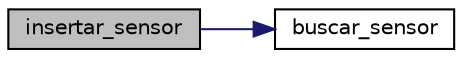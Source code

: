 digraph "insertar_sensor"
{
  edge [fontname="Helvetica",fontsize="10",labelfontname="Helvetica",labelfontsize="10"];
  node [fontname="Helvetica",fontsize="10",shape=record];
  rankdir="LR";
  Node1 [label="insertar_sensor",height=0.2,width=0.4,color="black", fillcolor="grey75", style="filled", fontcolor="black"];
  Node1 -> Node2 [color="midnightblue",fontsize="10",style="solid",fontname="Helvetica"];
  Node2 [label="buscar_sensor",height=0.2,width=0.4,color="black", fillcolor="white", style="filled",URL="$d9/dae/sensorlib_8h.html#a042990d32f327693421d00660cb1835b",tooltip="Esta funcion permite busca un sensor de la lista, retorna un puntero al sensor o NULL si no se encuen..."];
}
